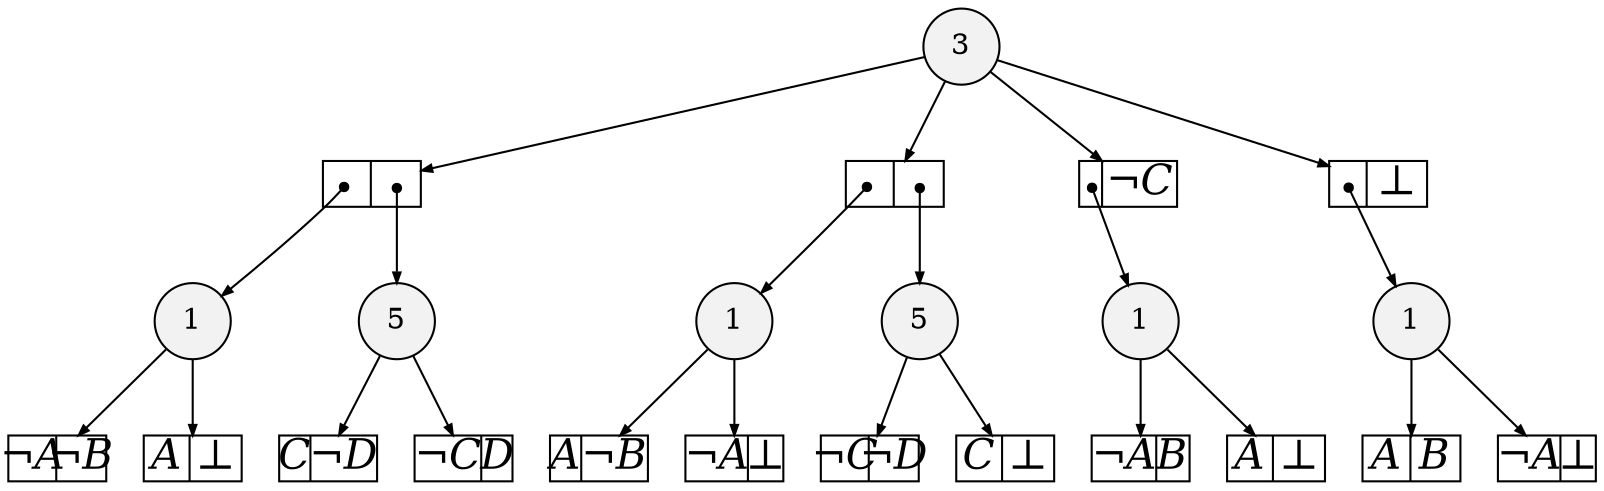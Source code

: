 
digraph sdd {

overlap=false

{rank=same; n31 n14 }
{rank=same; n32 }
{rank=same; n11 n16 n21 n26 }

n31 [label= "5",style=filled,fillcolor=gray95,shape=circle,height=.25,width=.25]; 
n31e0
      [label= "<L>C|<R>&not;D",
      shape=record,
      fontsize=20,
      fontname="Times-Italic",
      fillcolor=white,
      style=filled,
      fixedsize=true,
      height=.30, 
      width=.65];

n31->n31e0 [arrowsize=.50];
n31e1
      [label= "<L>&not;C|<R>D",
      shape=record,
      fontsize=20,
      fontname="Times-Italic",
      fillcolor=white,
      style=filled,
      fixedsize=true,
      height=.30, 
      width=.65];

n31->n31e1 [arrowsize=.50];
n14 [label= "5",style=filled,fillcolor=gray95,shape=circle,height=.25,width=.25]; 
n14e0
      [label= "<L>&not;C|<R>&not;D",
      shape=record,
      fontsize=20,
      fontname="Times-Italic",
      fillcolor=white,
      style=filled,
      fixedsize=true,
      height=.30, 
      width=.65];

n14->n14e0 [arrowsize=.50];
n14e1
      [label= "<L>C|<R>&#8869;",
      shape=record,
      fontsize=20,
      fontname="Times-Italic",
      fillcolor=white,
      style=filled,
      fixedsize=true,
      height=.30, 
      width=.65];

n14->n14e1 [arrowsize=.50];
n32 [label= "3",style=filled,fillcolor=gray95,shape=circle,height=.25,width=.25]; 
n32e0
      [label= "<L>|<R>",
      shape=record,
      fontsize=20,
      fontname="Times-Italic",
      fillcolor=white,
      style=filled,
      fixedsize=true,
      height=.30, 
      width=.65];

n32->n32e0 [arrowsize=.50];
n32e0:L:c->n21 [arrowsize=.50,tailclip=false,arrowtail=dot,dir=both];
n32e0:R:c->n31 [arrowsize=.50,tailclip=false,arrowtail=dot,dir=both];
n32e1
      [label= "<L>|<R>",
      shape=record,
      fontsize=20,
      fontname="Times-Italic",
      fillcolor=white,
      style=filled,
      fixedsize=true,
      height=.30, 
      width=.65];

n32->n32e1 [arrowsize=.50];
n32e1:L:c->n11 [arrowsize=.50,tailclip=false,arrowtail=dot,dir=both];
n32e1:R:c->n14 [arrowsize=.50,tailclip=false,arrowtail=dot,dir=both];
n32e2
      [label= "<L>|<R>&not;C",
      shape=record,
      fontsize=20,
      fontname="Times-Italic",
      fillcolor=white,
      style=filled,
      fixedsize=true,
      height=.30, 
      width=.65];

n32->n32e2 [arrowsize=.50];
n32e2:L:c->n16 [arrowsize=.50,tailclip=false,arrowtail=dot,dir=both];
n32e3
      [label= "<L>|<R>&#8869;",
      shape=record,
      fontsize=20,
      fontname="Times-Italic",
      fillcolor=white,
      style=filled,
      fixedsize=true,
      height=.30, 
      width=.65];

n32->n32e3 [arrowsize=.50];
n32e3:L:c->n26 [arrowsize=.50,tailclip=false,arrowtail=dot,dir=both];
n11 [label= "1",style=filled,fillcolor=gray95,shape=circle,height=.25,width=.25]; 
n11e0
      [label= "<L>A|<R>&not;B",
      shape=record,
      fontsize=20,
      fontname="Times-Italic",
      fillcolor=white,
      style=filled,
      fixedsize=true,
      height=.30, 
      width=.65];

n11->n11e0 [arrowsize=.50];
n11e1
      [label= "<L>&not;A|<R>&#8869;",
      shape=record,
      fontsize=20,
      fontname="Times-Italic",
      fillcolor=white,
      style=filled,
      fixedsize=true,
      height=.30, 
      width=.65];

n11->n11e1 [arrowsize=.50];
n16 [label= "1",style=filled,fillcolor=gray95,shape=circle,height=.25,width=.25]; 
n16e0
      [label= "<L>&not;A|<R>B",
      shape=record,
      fontsize=20,
      fontname="Times-Italic",
      fillcolor=white,
      style=filled,
      fixedsize=true,
      height=.30, 
      width=.65];

n16->n16e0 [arrowsize=.50];
n16e1
      [label= "<L>A|<R>&#8869;",
      shape=record,
      fontsize=20,
      fontname="Times-Italic",
      fillcolor=white,
      style=filled,
      fixedsize=true,
      height=.30, 
      width=.65];

n16->n16e1 [arrowsize=.50];
n21 [label= "1",style=filled,fillcolor=gray95,shape=circle,height=.25,width=.25]; 
n21e0
      [label= "<L>&not;A|<R>&not;B",
      shape=record,
      fontsize=20,
      fontname="Times-Italic",
      fillcolor=white,
      style=filled,
      fixedsize=true,
      height=.30, 
      width=.65];

n21->n21e0 [arrowsize=.50];
n21e1
      [label= "<L>A|<R>&#8869;",
      shape=record,
      fontsize=20,
      fontname="Times-Italic",
      fillcolor=white,
      style=filled,
      fixedsize=true,
      height=.30, 
      width=.65];

n21->n21e1 [arrowsize=.50];
n26 [label= "1",style=filled,fillcolor=gray95,shape=circle,height=.25,width=.25]; 
n26e0
      [label= "<L>A|<R>B",
      shape=record,
      fontsize=20,
      fontname="Times-Italic",
      fillcolor=white,
      style=filled,
      fixedsize=true,
      height=.30, 
      width=.65];

n26->n26e0 [arrowsize=.50];
n26e1
      [label= "<L>&not;A|<R>&#8869;",
      shape=record,
      fontsize=20,
      fontname="Times-Italic",
      fillcolor=white,
      style=filled,
      fixedsize=true,
      height=.30, 
      width=.65];

n26->n26e1 [arrowsize=.50];


}